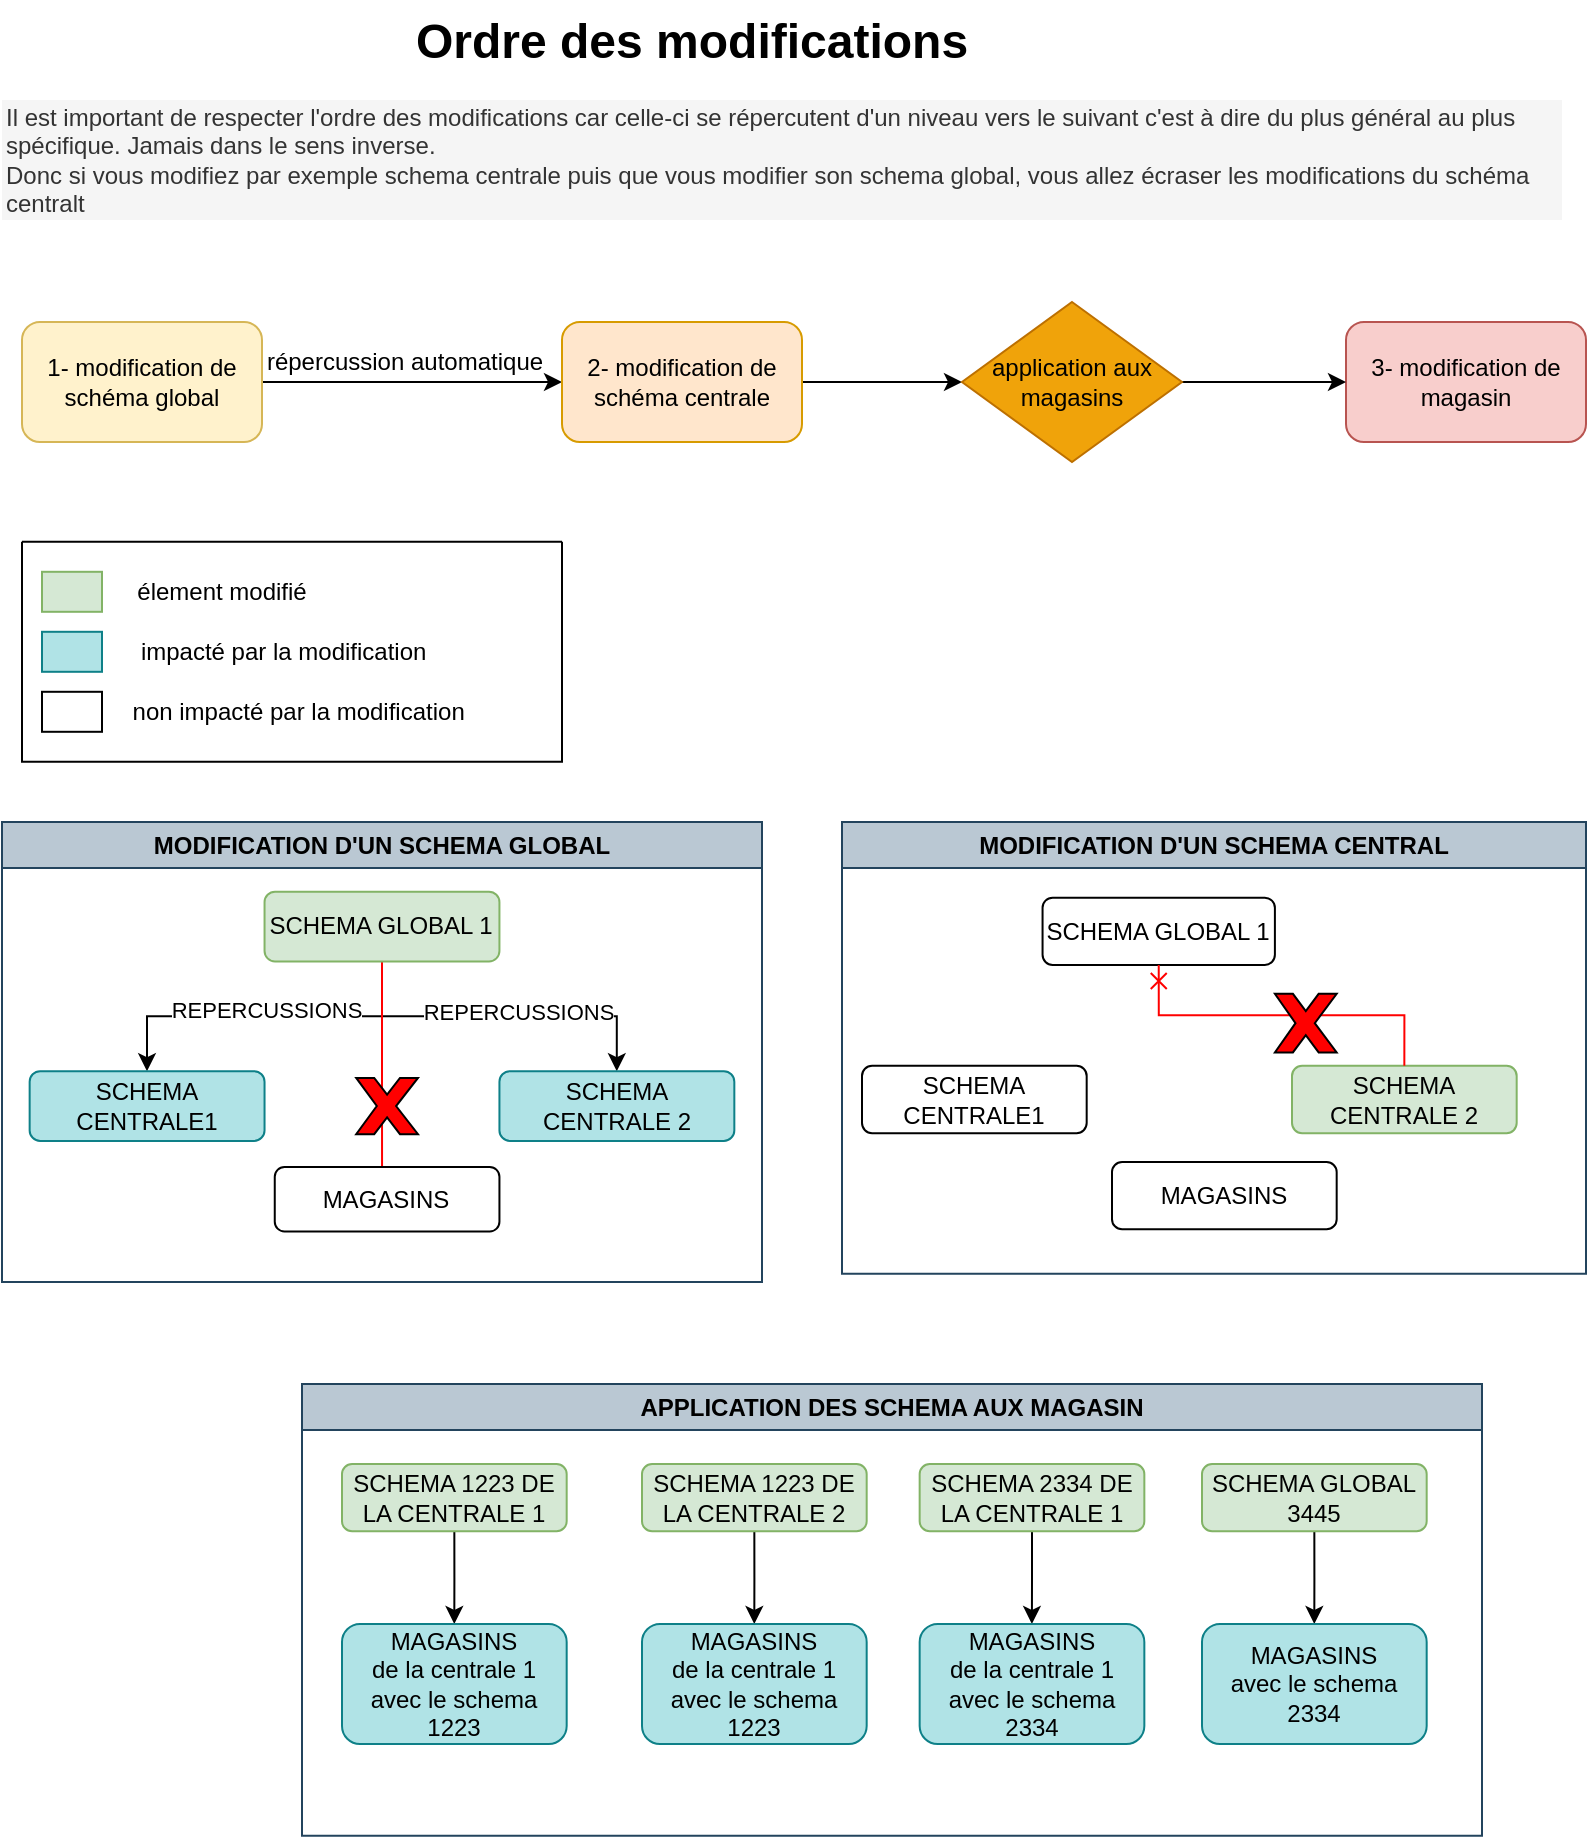 <mxfile version="26.0.16">
  <diagram id="C5RBs43oDa-KdzZeNtuy" name="Page-1">
    <mxGraphModel dx="1434" dy="780" grid="1" gridSize="10" guides="1" tooltips="1" connect="1" arrows="1" fold="1" page="1" pageScale="1" pageWidth="827" pageHeight="1169" math="0" shadow="0">
      <root>
        <mxCell id="WIyWlLk6GJQsqaUBKTNV-0" />
        <mxCell id="WIyWlLk6GJQsqaUBKTNV-1" parent="WIyWlLk6GJQsqaUBKTNV-0" />
        <mxCell id="1vW7YTsPECzE2WoDe3he-23" value="&lt;h1 style=&quot;margin-top: 0px;&quot;&gt;Ordre des modifications&lt;/h1&gt;&lt;p&gt;&lt;br&gt;&lt;/p&gt;" style="text;html=1;whiteSpace=wrap;overflow=hidden;rounded=0;" vertex="1" parent="WIyWlLk6GJQsqaUBKTNV-1">
          <mxGeometry x="215" y="5" width="320" height="250" as="geometry" />
        </mxCell>
        <mxCell id="1vW7YTsPECzE2WoDe3he-50" value="" style="group" vertex="1" connectable="0" parent="WIyWlLk6GJQsqaUBKTNV-1">
          <mxGeometry x="10" y="416" width="440" height="230" as="geometry" />
        </mxCell>
        <mxCell id="1vW7YTsPECzE2WoDe3he-21" value="MODIFICATION D&#39;UN SCHEMA GLOBAL" style="swimlane;whiteSpace=wrap;html=1;fillColor=#bac8d3;strokeColor=#23445d;" vertex="1" parent="1vW7YTsPECzE2WoDe3he-50">
          <mxGeometry width="380" height="230" as="geometry" />
        </mxCell>
        <mxCell id="1vW7YTsPECzE2WoDe3he-8" style="edgeStyle=orthogonalEdgeStyle;rounded=0;orthogonalLoop=1;jettySize=auto;html=1;exitX=0.5;exitY=1;exitDx=0;exitDy=0;" edge="1" parent="1vW7YTsPECzE2WoDe3he-21" source="WIyWlLk6GJQsqaUBKTNV-3" target="1vW7YTsPECzE2WoDe3he-1">
          <mxGeometry relative="1" as="geometry" />
        </mxCell>
        <mxCell id="1vW7YTsPECzE2WoDe3he-9" value="REPERCUSSIONS" style="edgeLabel;html=1;align=center;verticalAlign=middle;resizable=0;points=[];" vertex="1" connectable="0" parent="1vW7YTsPECzE2WoDe3he-8">
          <mxGeometry x="0.15" y="1" relative="1" as="geometry">
            <mxPoint x="13" y="-4" as="offset" />
          </mxGeometry>
        </mxCell>
        <mxCell id="1vW7YTsPECzE2WoDe3he-10" style="edgeStyle=orthogonalEdgeStyle;rounded=0;orthogonalLoop=1;jettySize=auto;html=1;exitX=0.5;exitY=1;exitDx=0;exitDy=0;" edge="1" parent="1vW7YTsPECzE2WoDe3he-21" source="WIyWlLk6GJQsqaUBKTNV-3" target="1vW7YTsPECzE2WoDe3he-2">
          <mxGeometry relative="1" as="geometry" />
        </mxCell>
        <mxCell id="1vW7YTsPECzE2WoDe3he-11" value="REPERCUSSIONS" style="edgeLabel;html=1;align=center;verticalAlign=middle;resizable=0;points=[];" vertex="1" connectable="0" parent="1vW7YTsPECzE2WoDe3he-10">
          <mxGeometry x="0.1" y="2" relative="1" as="geometry">
            <mxPoint as="offset" />
          </mxGeometry>
        </mxCell>
        <mxCell id="1vW7YTsPECzE2WoDe3he-54" style="edgeStyle=orthogonalEdgeStyle;rounded=0;orthogonalLoop=1;jettySize=auto;html=1;exitX=0.5;exitY=1;exitDx=0;exitDy=0;strokeColor=#FF0000;endArrow=cross;endFill=0;" edge="1" parent="1vW7YTsPECzE2WoDe3he-21" source="WIyWlLk6GJQsqaUBKTNV-3">
          <mxGeometry relative="1" as="geometry">
            <mxPoint x="190.04" y="191.667" as="targetPoint" />
          </mxGeometry>
        </mxCell>
        <mxCell id="WIyWlLk6GJQsqaUBKTNV-3" value="SCHEMA GLOBAL 1" style="rounded=1;whiteSpace=wrap;html=1;fontSize=12;glass=0;strokeWidth=1;shadow=0;fillColor=#d5e8d4;strokeColor=#82b366;" parent="1vW7YTsPECzE2WoDe3he-21" vertex="1">
          <mxGeometry x="131.274" y="34.848" width="117.447" height="34.848" as="geometry" />
        </mxCell>
        <mxCell id="1vW7YTsPECzE2WoDe3he-2" value="SCHEMA CENTRALE 2" style="rounded=1;whiteSpace=wrap;html=1;fontSize=12;glass=0;strokeWidth=1;shadow=0;fillColor=#b0e3e6;strokeColor=#0e8088;" vertex="1" parent="1vW7YTsPECzE2WoDe3he-21">
          <mxGeometry x="248.721" y="124.588" width="117.447" height="34.848" as="geometry" />
        </mxCell>
        <mxCell id="1vW7YTsPECzE2WoDe3he-1" value="SCHEMA CENTRALE1" style="rounded=1;whiteSpace=wrap;html=1;fontSize=12;glass=0;strokeWidth=1;shadow=0;fillColor=#b0e3e6;strokeColor=#0e8088;" vertex="1" parent="1vW7YTsPECzE2WoDe3he-21">
          <mxGeometry x="13.827" y="124.588" width="117.447" height="34.848" as="geometry" />
        </mxCell>
        <mxCell id="1vW7YTsPECzE2WoDe3he-53" value="MAGASINS" style="rounded=1;whiteSpace=wrap;html=1;fontSize=12;glass=0;strokeWidth=1;shadow=0;" vertex="1" parent="1vW7YTsPECzE2WoDe3he-21">
          <mxGeometry x="136.379" y="172.502" width="112.34" height="32.235" as="geometry" />
        </mxCell>
        <mxCell id="1vW7YTsPECzE2WoDe3he-14" value="" style="verticalLabelPosition=bottom;verticalAlign=top;html=1;shape=mxgraph.basic.x;fillColor=#FF0000;movable=1;resizable=1;rotatable=1;deletable=1;editable=1;locked=0;connectable=1;" vertex="1" parent="1vW7YTsPECzE2WoDe3he-21">
          <mxGeometry x="177.1" y="127.966" width="30.89" height="28.098" as="geometry" />
        </mxCell>
        <mxCell id="1vW7YTsPECzE2WoDe3he-22" value="MODIFICATION D&#39;UN SCHEMA CENTRAL" style="swimlane;whiteSpace=wrap;html=1;fillColor=#bac8d3;strokeColor=#23445d;" vertex="1" parent="WIyWlLk6GJQsqaUBKTNV-1">
          <mxGeometry x="430" y="416" width="372" height="225.91" as="geometry" />
        </mxCell>
        <mxCell id="1vW7YTsPECzE2WoDe3he-12" value="SCHEMA CENTRALE 2" style="rounded=1;whiteSpace=wrap;html=1;fontSize=12;glass=0;strokeWidth=1;shadow=0;fillColor=#d5e8d4;strokeColor=#82b366;" vertex="1" parent="1vW7YTsPECzE2WoDe3he-22">
          <mxGeometry x="225.001" y="121.932" width="112.34" height="33.636" as="geometry" />
        </mxCell>
        <mxCell id="1vW7YTsPECzE2WoDe3he-16" value="SCHEMA CENTRALE1" style="rounded=1;whiteSpace=wrap;html=1;fontSize=12;glass=0;strokeWidth=1;shadow=0;" vertex="1" parent="1vW7YTsPECzE2WoDe3he-22">
          <mxGeometry x="9.999" y="121.932" width="112.34" height="33.636" as="geometry" />
        </mxCell>
        <mxCell id="1vW7YTsPECzE2WoDe3he-17" value="SCHEMA GLOBAL 1" style="rounded=1;whiteSpace=wrap;html=1;fontSize=12;glass=0;strokeWidth=1;shadow=0;" vertex="1" parent="1vW7YTsPECzE2WoDe3he-22">
          <mxGeometry x="100.28" y="37.84" width="116.17" height="33.64" as="geometry" />
        </mxCell>
        <mxCell id="1vW7YTsPECzE2WoDe3he-18" style="edgeStyle=orthogonalEdgeStyle;rounded=0;orthogonalLoop=1;jettySize=auto;html=1;exitX=0.5;exitY=0;exitDx=0;exitDy=0;endArrow=cross;endFill=0;strokeColor=#FF0000;entryX=0.5;entryY=1;entryDx=0;entryDy=0;" edge="1" parent="1vW7YTsPECzE2WoDe3he-22" source="1vW7YTsPECzE2WoDe3he-12" target="1vW7YTsPECzE2WoDe3he-17">
          <mxGeometry relative="1" as="geometry">
            <mxPoint x="617.021" y="338.402" as="sourcePoint" />
            <mxPoint x="500" y="287.947" as="targetPoint" />
          </mxGeometry>
        </mxCell>
        <mxCell id="1vW7YTsPECzE2WoDe3he-57" value="MAGASINS" style="rounded=1;whiteSpace=wrap;html=1;fontSize=12;glass=0;strokeWidth=1;shadow=0;" vertex="1" parent="1vW7YTsPECzE2WoDe3he-22">
          <mxGeometry x="134.999" y="170.002" width="112.34" height="33.636" as="geometry" />
        </mxCell>
        <mxCell id="1vW7YTsPECzE2WoDe3he-55" value="" style="verticalLabelPosition=bottom;verticalAlign=top;html=1;shape=mxgraph.basic.x;fillColor=#FF0000;movable=1;resizable=1;rotatable=1;deletable=1;editable=1;locked=0;connectable=1;" vertex="1" parent="1vW7YTsPECzE2WoDe3he-22">
          <mxGeometry x="216.45" y="85.91" width="30.89" height="29.32" as="geometry" />
        </mxCell>
        <mxCell id="1vW7YTsPECzE2WoDe3he-59" value="APPLICATION DES SCHEMA AUX MAGASIN" style="swimlane;whiteSpace=wrap;html=1;fillColor=#bac8d3;strokeColor=#23445d;" vertex="1" parent="WIyWlLk6GJQsqaUBKTNV-1">
          <mxGeometry x="160" y="697" width="590" height="225.91" as="geometry" />
        </mxCell>
        <mxCell id="1vW7YTsPECzE2WoDe3he-77" style="edgeStyle=orthogonalEdgeStyle;rounded=0;orthogonalLoop=1;jettySize=auto;html=1;exitX=0.5;exitY=1;exitDx=0;exitDy=0;" edge="1" parent="1vW7YTsPECzE2WoDe3he-59" source="1vW7YTsPECzE2WoDe3he-60" target="1vW7YTsPECzE2WoDe3he-72">
          <mxGeometry relative="1" as="geometry" />
        </mxCell>
        <mxCell id="1vW7YTsPECzE2WoDe3he-60" value="SCHEMA 1223 DE LA CENTRALE 2" style="rounded=1;whiteSpace=wrap;html=1;fontSize=12;glass=0;strokeWidth=1;shadow=0;fillColor=#d5e8d4;strokeColor=#82b366;" vertex="1" parent="1vW7YTsPECzE2WoDe3he-59">
          <mxGeometry x="170.001" y="40.002" width="112.34" height="33.636" as="geometry" />
        </mxCell>
        <mxCell id="1vW7YTsPECzE2WoDe3he-76" style="edgeStyle=orthogonalEdgeStyle;rounded=0;orthogonalLoop=1;jettySize=auto;html=1;exitX=0.5;exitY=1;exitDx=0;exitDy=0;" edge="1" parent="1vW7YTsPECzE2WoDe3he-59" source="1vW7YTsPECzE2WoDe3he-61" target="1vW7YTsPECzE2WoDe3he-65">
          <mxGeometry relative="1" as="geometry" />
        </mxCell>
        <mxCell id="1vW7YTsPECzE2WoDe3he-61" value="SCHEMA 1223 DE LA CENTRALE 1" style="rounded=1;whiteSpace=wrap;html=1;fontSize=12;glass=0;strokeWidth=1;shadow=0;fillColor=#d5e8d4;strokeColor=#82b366;" vertex="1" parent="1vW7YTsPECzE2WoDe3he-59">
          <mxGeometry x="19.999" y="40.002" width="112.34" height="33.636" as="geometry" />
        </mxCell>
        <mxCell id="1vW7YTsPECzE2WoDe3he-65" value="MAGASINS&lt;div&gt;de la centrale 1 avec le schema 1223&lt;/div&gt;" style="rounded=1;whiteSpace=wrap;html=1;fontSize=12;glass=0;strokeWidth=1;shadow=0;fillColor=#b0e3e6;strokeColor=#0e8088;" vertex="1" parent="1vW7YTsPECzE2WoDe3he-59">
          <mxGeometry x="20" y="120" width="112.34" height="60" as="geometry" />
        </mxCell>
        <mxCell id="1vW7YTsPECzE2WoDe3he-78" style="edgeStyle=orthogonalEdgeStyle;rounded=0;orthogonalLoop=1;jettySize=auto;html=1;exitX=0.5;exitY=1;exitDx=0;exitDy=0;" edge="1" parent="1vW7YTsPECzE2WoDe3he-59" source="1vW7YTsPECzE2WoDe3he-66" target="1vW7YTsPECzE2WoDe3he-73">
          <mxGeometry relative="1" as="geometry" />
        </mxCell>
        <mxCell id="1vW7YTsPECzE2WoDe3he-66" value="SCHEMA 2334 DE LA CENTRALE 1" style="rounded=1;whiteSpace=wrap;html=1;fontSize=12;glass=0;strokeWidth=1;shadow=0;fillColor=#d5e8d4;strokeColor=#82b366;" vertex="1" parent="1vW7YTsPECzE2WoDe3he-59">
          <mxGeometry x="308.831" y="40.002" width="112.34" height="33.636" as="geometry" />
        </mxCell>
        <mxCell id="1vW7YTsPECzE2WoDe3he-72" value="MAGASINS&lt;div&gt;de la centrale 1 avec le schema 1223&lt;/div&gt;" style="rounded=1;whiteSpace=wrap;html=1;fontSize=12;glass=0;strokeWidth=1;shadow=0;fillColor=#b0e3e6;strokeColor=#0e8088;" vertex="1" parent="1vW7YTsPECzE2WoDe3he-59">
          <mxGeometry x="170" y="120" width="112.34" height="60" as="geometry" />
        </mxCell>
        <mxCell id="1vW7YTsPECzE2WoDe3he-73" value="MAGASINS&lt;div&gt;de la centrale 1 avec le schema 2334&lt;/div&gt;" style="rounded=1;whiteSpace=wrap;html=1;fontSize=12;glass=0;strokeWidth=1;shadow=0;fillColor=#b0e3e6;strokeColor=#0e8088;" vertex="1" parent="1vW7YTsPECzE2WoDe3he-59">
          <mxGeometry x="308.83" y="120" width="112.34" height="60" as="geometry" />
        </mxCell>
        <mxCell id="1vW7YTsPECzE2WoDe3he-79" style="edgeStyle=orthogonalEdgeStyle;rounded=0;orthogonalLoop=1;jettySize=auto;html=1;exitX=0.5;exitY=1;exitDx=0;exitDy=0;" edge="1" parent="1vW7YTsPECzE2WoDe3he-59" source="1vW7YTsPECzE2WoDe3he-74" target="1vW7YTsPECzE2WoDe3he-75">
          <mxGeometry relative="1" as="geometry" />
        </mxCell>
        <mxCell id="1vW7YTsPECzE2WoDe3he-74" value="SCHEMA GLOBAL 3445" style="rounded=1;whiteSpace=wrap;html=1;fontSize=12;glass=0;strokeWidth=1;shadow=0;fillColor=#d5e8d4;strokeColor=#82b366;" vertex="1" parent="1vW7YTsPECzE2WoDe3he-59">
          <mxGeometry x="450.001" y="40.002" width="112.34" height="33.636" as="geometry" />
        </mxCell>
        <mxCell id="1vW7YTsPECzE2WoDe3he-75" value="MAGASINS&lt;div&gt;avec le schema 2334&lt;/div&gt;" style="rounded=1;whiteSpace=wrap;html=1;fontSize=12;glass=0;strokeWidth=1;shadow=0;fillColor=#b0e3e6;strokeColor=#0e8088;" vertex="1" parent="1vW7YTsPECzE2WoDe3he-59">
          <mxGeometry x="450" y="120" width="112.34" height="60" as="geometry" />
        </mxCell>
        <mxCell id="1vW7YTsPECzE2WoDe3he-88" value="" style="group" vertex="1" connectable="0" parent="WIyWlLk6GJQsqaUBKTNV-1">
          <mxGeometry x="20" y="275.9" width="270" height="110" as="geometry" />
        </mxCell>
        <mxCell id="1vW7YTsPECzE2WoDe3he-81" value="" style="group" vertex="1" connectable="0" parent="1vW7YTsPECzE2WoDe3he-88">
          <mxGeometry x="10" y="40" width="205" height="30" as="geometry" />
        </mxCell>
        <mxCell id="1vW7YTsPECzE2WoDe3he-44" value="" style="rounded=0;whiteSpace=wrap;html=1;fillColor=#b0e3e6;strokeColor=#0e8088;" vertex="1" parent="1vW7YTsPECzE2WoDe3he-81">
          <mxGeometry y="5" width="30" height="20" as="geometry" />
        </mxCell>
        <mxCell id="1vW7YTsPECzE2WoDe3he-46" value="impacté par la modification&amp;nbsp;" style="text;html=1;align=center;verticalAlign=middle;whiteSpace=wrap;rounded=0;" vertex="1" parent="1vW7YTsPECzE2WoDe3he-81">
          <mxGeometry x="40" width="165" height="30" as="geometry" />
        </mxCell>
        <mxCell id="1vW7YTsPECzE2WoDe3he-82" value="" style="group" vertex="1" connectable="0" parent="1vW7YTsPECzE2WoDe3he-88">
          <mxGeometry x="10" y="10" width="140" height="30" as="geometry" />
        </mxCell>
        <mxCell id="1vW7YTsPECzE2WoDe3he-45" value="" style="rounded=0;whiteSpace=wrap;html=1;fillColor=#d5e8d4;strokeColor=#82b366;" vertex="1" parent="1vW7YTsPECzE2WoDe3he-82">
          <mxGeometry y="5" width="30" height="20" as="geometry" />
        </mxCell>
        <mxCell id="1vW7YTsPECzE2WoDe3he-47" value="élement modifié" style="text;html=1;align=center;verticalAlign=middle;whiteSpace=wrap;rounded=0;" vertex="1" parent="1vW7YTsPECzE2WoDe3he-82">
          <mxGeometry x="40" width="100" height="30" as="geometry" />
        </mxCell>
        <mxCell id="1vW7YTsPECzE2WoDe3he-84" value="" style="group" vertex="1" connectable="0" parent="1vW7YTsPECzE2WoDe3he-88">
          <mxGeometry x="10" y="70" width="220" height="30" as="geometry" />
        </mxCell>
        <mxCell id="1vW7YTsPECzE2WoDe3he-85" value="" style="rounded=0;whiteSpace=wrap;html=1;" vertex="1" parent="1vW7YTsPECzE2WoDe3he-84">
          <mxGeometry y="5" width="30" height="20" as="geometry" />
        </mxCell>
        <mxCell id="1vW7YTsPECzE2WoDe3he-86" value="non impacté par la modification&amp;nbsp;" style="text;html=1;align=center;verticalAlign=middle;whiteSpace=wrap;rounded=0;" vertex="1" parent="1vW7YTsPECzE2WoDe3he-84">
          <mxGeometry x="40" width="180" height="30" as="geometry" />
        </mxCell>
        <mxCell id="1vW7YTsPECzE2WoDe3he-87" value="" style="swimlane;startSize=0;" vertex="1" parent="1vW7YTsPECzE2WoDe3he-88">
          <mxGeometry width="270" height="110" as="geometry" />
        </mxCell>
        <mxCell id="1vW7YTsPECzE2WoDe3he-92" style="edgeStyle=orthogonalEdgeStyle;rounded=0;orthogonalLoop=1;jettySize=auto;html=1;exitX=1;exitY=0.5;exitDx=0;exitDy=0;entryX=0;entryY=0.5;entryDx=0;entryDy=0;" edge="1" parent="WIyWlLk6GJQsqaUBKTNV-1" source="1vW7YTsPECzE2WoDe3he-89" target="1vW7YTsPECzE2WoDe3he-90">
          <mxGeometry relative="1" as="geometry" />
        </mxCell>
        <mxCell id="1vW7YTsPECzE2WoDe3he-89" value="1- modification de schéma global" style="rounded=1;whiteSpace=wrap;html=1;fillColor=#fff2cc;strokeColor=#d6b656;" vertex="1" parent="WIyWlLk6GJQsqaUBKTNV-1">
          <mxGeometry x="20" y="166" width="120" height="60" as="geometry" />
        </mxCell>
        <mxCell id="1vW7YTsPECzE2WoDe3he-99" style="edgeStyle=orthogonalEdgeStyle;rounded=0;orthogonalLoop=1;jettySize=auto;html=1;exitX=1;exitY=0.5;exitDx=0;exitDy=0;entryX=0;entryY=0.5;entryDx=0;entryDy=0;" edge="1" parent="WIyWlLk6GJQsqaUBKTNV-1" source="1vW7YTsPECzE2WoDe3he-90" target="1vW7YTsPECzE2WoDe3he-98">
          <mxGeometry relative="1" as="geometry" />
        </mxCell>
        <mxCell id="1vW7YTsPECzE2WoDe3he-90" value="2- modification de schéma centrale" style="rounded=1;whiteSpace=wrap;html=1;fillColor=#ffe6cc;strokeColor=#d79b00;" vertex="1" parent="WIyWlLk6GJQsqaUBKTNV-1">
          <mxGeometry x="290" y="166" width="120" height="60" as="geometry" />
        </mxCell>
        <mxCell id="1vW7YTsPECzE2WoDe3he-91" value="3- modification de magasin" style="rounded=1;whiteSpace=wrap;html=1;fillColor=#f8cecc;strokeColor=#b85450;" vertex="1" parent="WIyWlLk6GJQsqaUBKTNV-1">
          <mxGeometry x="682" y="166" width="120" height="60" as="geometry" />
        </mxCell>
        <mxCell id="1vW7YTsPECzE2WoDe3he-96" value="Il est important de respecter l&#39;ordre des modifications car celle-ci se répercutent d&#39;un niveau vers le suivant c&#39;est à dire du plus général au plus spécifique. Jamais dans le sens inverse.&amp;nbsp;&lt;div&gt;Donc si vous modifiez par exemple schema centrale puis que vous modifier son schema global, vous allez écraser les modifications du schéma centralt&lt;/div&gt;" style="text;html=1;align=left;verticalAlign=middle;whiteSpace=wrap;rounded=0;fillColor=#f5f5f5;strokeColor=none;fontStyle=0;fontColor=#333333;" vertex="1" parent="WIyWlLk6GJQsqaUBKTNV-1">
          <mxGeometry x="10" y="55" width="780" height="60" as="geometry" />
        </mxCell>
        <mxCell id="1vW7YTsPECzE2WoDe3he-97" value="répercussion automatique" style="text;html=1;align=center;verticalAlign=middle;resizable=0;points=[];autosize=1;strokeColor=none;fillColor=none;" vertex="1" parent="WIyWlLk6GJQsqaUBKTNV-1">
          <mxGeometry x="131" y="171" width="160" height="30" as="geometry" />
        </mxCell>
        <mxCell id="1vW7YTsPECzE2WoDe3he-100" style="edgeStyle=orthogonalEdgeStyle;rounded=0;orthogonalLoop=1;jettySize=auto;html=1;exitX=1;exitY=0.5;exitDx=0;exitDy=0;" edge="1" parent="WIyWlLk6GJQsqaUBKTNV-1" source="1vW7YTsPECzE2WoDe3he-98" target="1vW7YTsPECzE2WoDe3he-91">
          <mxGeometry relative="1" as="geometry" />
        </mxCell>
        <mxCell id="1vW7YTsPECzE2WoDe3he-98" value="application aux magasins" style="rhombus;whiteSpace=wrap;html=1;fillColor=#f0a30a;strokeColor=#BD7000;fontColor=#000000;" vertex="1" parent="WIyWlLk6GJQsqaUBKTNV-1">
          <mxGeometry x="490" y="156" width="110" height="80" as="geometry" />
        </mxCell>
      </root>
    </mxGraphModel>
  </diagram>
</mxfile>
